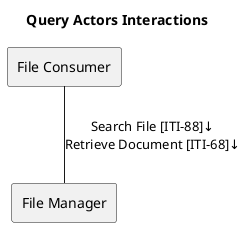 @startuml
title Query Actors Interactions
agent "File Consumer" as FileConsumer
agent "File Manager" as FileManager
FileConsumer -- FileManager : "Search File [ITI-88]↓\nRetrieve Document [ITI-68]↓"
@enduml
